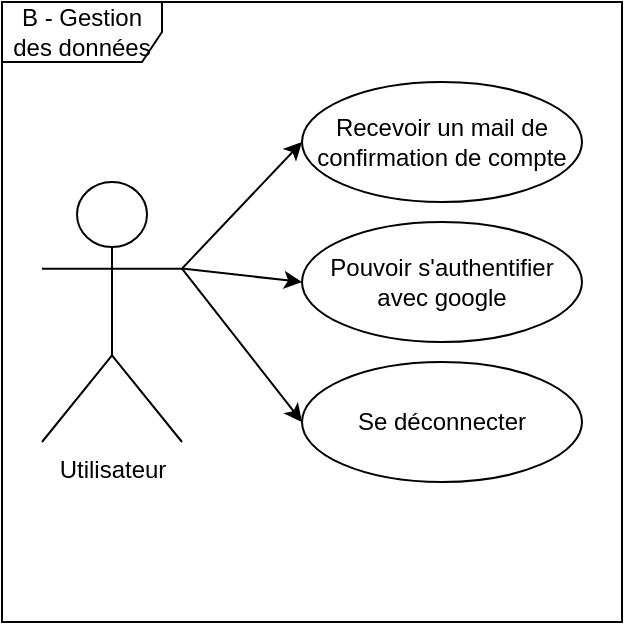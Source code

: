 <mxfile version="13.5.7" type="device" pages="3"><diagram id="6swxMEfh6hiUVC6s1yXE" name="Page-1"><mxGraphModel dx="580" dy="669" grid="1" gridSize="10" guides="1" tooltips="1" connect="1" arrows="1" fold="1" page="1" pageScale="1" pageWidth="827" pageHeight="1169" math="0" shadow="0"><root><mxCell id="0"/><mxCell id="1" parent="0"/><mxCell id="5opg7CFXybcpUIFSysN3-16" value="B - Gestion des données" style="shape=umlFrame;whiteSpace=wrap;html=1;width=80;height=30;" parent="1" vertex="1"><mxGeometry x="60" y="20" width="310" height="310" as="geometry"/></mxCell><mxCell id="5opg7CFXybcpUIFSysN3-1" value="Utilisateur" style="shape=umlActor;verticalLabelPosition=bottom;verticalAlign=top;html=1;outlineConnect=0;" parent="1" vertex="1"><mxGeometry x="80" y="110" width="70" height="130" as="geometry"/></mxCell><mxCell id="5opg7CFXybcpUIFSysN3-3" value="Recevoir un mail de confirmation de compte" style="ellipse;whiteSpace=wrap;html=1;" parent="1" vertex="1"><mxGeometry x="210" y="60" width="140" height="60" as="geometry"/></mxCell><mxCell id="5opg7CFXybcpUIFSysN3-6" value="Pouvoir s'authentifier avec google" style="ellipse;whiteSpace=wrap;html=1;" parent="1" vertex="1"><mxGeometry x="210" y="130" width="140" height="60" as="geometry"/></mxCell><mxCell id="5opg7CFXybcpUIFSysN3-7" value="Se déconnecter" style="ellipse;whiteSpace=wrap;html=1;" parent="1" vertex="1"><mxGeometry x="210" y="200" width="140" height="60" as="geometry"/></mxCell><mxCell id="5opg7CFXybcpUIFSysN3-11" value="" style="endArrow=classic;html=1;exitX=1;exitY=0.333;exitDx=0;exitDy=0;exitPerimeter=0;entryX=0;entryY=0.5;entryDx=0;entryDy=0;" parent="1" source="5opg7CFXybcpUIFSysN3-1" target="5opg7CFXybcpUIFSysN3-3" edge="1"><mxGeometry width="50" height="50" relative="1" as="geometry"><mxPoint x="120" y="460" as="sourcePoint"/><mxPoint x="170" y="410" as="targetPoint"/></mxGeometry></mxCell><mxCell id="5opg7CFXybcpUIFSysN3-12" value="" style="endArrow=classic;html=1;exitX=1;exitY=0.333;exitDx=0;exitDy=0;exitPerimeter=0;entryX=0;entryY=0.5;entryDx=0;entryDy=0;" parent="1" source="5opg7CFXybcpUIFSysN3-1" target="5opg7CFXybcpUIFSysN3-6" edge="1"><mxGeometry width="50" height="50" relative="1" as="geometry"><mxPoint x="160" y="410" as="sourcePoint"/><mxPoint x="210" y="360" as="targetPoint"/></mxGeometry></mxCell><mxCell id="5opg7CFXybcpUIFSysN3-13" value="" style="endArrow=classic;html=1;exitX=1;exitY=0.333;exitDx=0;exitDy=0;exitPerimeter=0;entryX=0;entryY=0.5;entryDx=0;entryDy=0;" parent="1" source="5opg7CFXybcpUIFSysN3-1" target="5opg7CFXybcpUIFSysN3-7" edge="1"><mxGeometry width="50" height="50" relative="1" as="geometry"><mxPoint x="190" y="430" as="sourcePoint"/><mxPoint x="240" y="380" as="targetPoint"/></mxGeometry></mxCell></root></mxGraphModel></diagram><diagram id="Q9iUofQansnDT-tSWcEb" name="Page-2"><mxGraphModel dx="580" dy="669" grid="1" gridSize="10" guides="1" tooltips="1" connect="1" arrows="1" fold="1" page="1" pageScale="1" pageWidth="827" pageHeight="1169" math="0" shadow="0"><root><mxCell id="B83hvAPrWSERQH_2rS-0-0"/><mxCell id="B83hvAPrWSERQH_2rS-0-1" parent="B83hvAPrWSERQH_2rS-0-0"/><mxCell id="B83hvAPrWSERQH_2rS-0-2" value="C - Gestion du dashboard" style="shape=umlFrame;whiteSpace=wrap;html=1;width=80;height=30;" parent="B83hvAPrWSERQH_2rS-0-1" vertex="1"><mxGeometry x="60" y="20" width="310" height="310" as="geometry"/></mxCell><mxCell id="B83hvAPrWSERQH_2rS-0-3" value="Utilisateur" style="shape=umlActor;verticalLabelPosition=bottom;verticalAlign=top;html=1;outlineConnect=0;" parent="B83hvAPrWSERQH_2rS-0-1" vertex="1"><mxGeometry x="80" y="110" width="70" height="130" as="geometry"/></mxCell><mxCell id="B83hvAPrWSERQH_2rS-0-4" value="Ajouter des widget" style="ellipse;whiteSpace=wrap;html=1;" parent="B83hvAPrWSERQH_2rS-0-1" vertex="1"><mxGeometry x="210" y="70" width="140" height="60" as="geometry"/></mxCell><mxCell id="B83hvAPrWSERQH_2rS-0-5" value="Enlever des widget" style="ellipse;whiteSpace=wrap;html=1;" parent="B83hvAPrWSERQH_2rS-0-1" vertex="1"><mxGeometry x="210" y="140" width="140" height="60" as="geometry"/></mxCell><mxCell id="B83hvAPrWSERQH_2rS-0-6" value="Se connecter a un widget" style="ellipse;whiteSpace=wrap;html=1;" parent="B83hvAPrWSERQH_2rS-0-1" vertex="1"><mxGeometry x="210" y="210" width="140" height="60" as="geometry"/></mxCell><mxCell id="B83hvAPrWSERQH_2rS-0-8" value="" style="endArrow=classic;html=1;exitX=1;exitY=0.333;exitDx=0;exitDy=0;exitPerimeter=0;entryX=0;entryY=0.5;entryDx=0;entryDy=0;" parent="B83hvAPrWSERQH_2rS-0-1" source="B83hvAPrWSERQH_2rS-0-3" target="B83hvAPrWSERQH_2rS-0-4" edge="1"><mxGeometry width="50" height="50" relative="1" as="geometry"><mxPoint x="120" y="460" as="sourcePoint"/><mxPoint x="170" y="410" as="targetPoint"/></mxGeometry></mxCell><mxCell id="B83hvAPrWSERQH_2rS-0-9" value="" style="endArrow=classic;html=1;exitX=1;exitY=0.333;exitDx=0;exitDy=0;exitPerimeter=0;entryX=0;entryY=0.5;entryDx=0;entryDy=0;" parent="B83hvAPrWSERQH_2rS-0-1" source="B83hvAPrWSERQH_2rS-0-3" target="B83hvAPrWSERQH_2rS-0-5" edge="1"><mxGeometry width="50" height="50" relative="1" as="geometry"><mxPoint x="160" y="410" as="sourcePoint"/><mxPoint x="210" y="360" as="targetPoint"/></mxGeometry></mxCell><mxCell id="B83hvAPrWSERQH_2rS-0-10" value="" style="endArrow=classic;html=1;exitX=1;exitY=0.333;exitDx=0;exitDy=0;exitPerimeter=0;entryX=0;entryY=0.5;entryDx=0;entryDy=0;" parent="B83hvAPrWSERQH_2rS-0-1" source="B83hvAPrWSERQH_2rS-0-3" target="B83hvAPrWSERQH_2rS-0-6" edge="1"><mxGeometry width="50" height="50" relative="1" as="geometry"><mxPoint x="190" y="430" as="sourcePoint"/><mxPoint x="240" y="380" as="targetPoint"/></mxGeometry></mxCell></root></mxGraphModel></diagram><diagram id="ldc9r5ICfYy_ZdHqmaHq" name="Page-3"><mxGraphModel dx="1327" dy="663" grid="1" gridSize="10" guides="1" tooltips="1" connect="1" arrows="1" fold="1" page="1" pageScale="1" pageWidth="827" pageHeight="1169" math="0" shadow="0"><root><mxCell id="9MKSrpscjoEYZgvI0KtR-0"/><mxCell id="9MKSrpscjoEYZgvI0KtR-1" parent="9MKSrpscjoEYZgvI0KtR-0"/><mxCell id="9MKSrpscjoEYZgvI0KtR-2" value="D - Widget" style="shape=umlFrame;whiteSpace=wrap;html=1;width=80;height=30;" parent="9MKSrpscjoEYZgvI0KtR-1" vertex="1"><mxGeometry x="60" y="20" width="310" height="310" as="geometry"/></mxCell><mxCell id="9MKSrpscjoEYZgvI0KtR-3" value="Utilisateur" style="shape=umlActor;verticalLabelPosition=bottom;verticalAlign=top;html=1;outlineConnect=0;" parent="9MKSrpscjoEYZgvI0KtR-1" vertex="1"><mxGeometry x="80" y="110" width="70" height="130" as="geometry"/></mxCell><mxCell id="9MKSrpscjoEYZgvI0KtR-5" value="Avoir des informations grâce a des widgets" style="ellipse;whiteSpace=wrap;html=1;" parent="9MKSrpscjoEYZgvI0KtR-1" vertex="1"><mxGeometry x="210" y="110" width="140" height="60" as="geometry"/></mxCell><mxCell id="9MKSrpscjoEYZgvI0KtR-6" value="Pouvoir faire défiler leurs informations" style="ellipse;whiteSpace=wrap;html=1;" parent="9MKSrpscjoEYZgvI0KtR-1" vertex="1"><mxGeometry x="210" y="180" width="140" height="60" as="geometry"/></mxCell><mxCell id="9MKSrpscjoEYZgvI0KtR-9" value="" style="endArrow=classic;html=1;exitX=1;exitY=0.333;exitDx=0;exitDy=0;exitPerimeter=0;entryX=0;entryY=0.5;entryDx=0;entryDy=0;" parent="9MKSrpscjoEYZgvI0KtR-1" source="9MKSrpscjoEYZgvI0KtR-3" target="9MKSrpscjoEYZgvI0KtR-5" edge="1"><mxGeometry width="50" height="50" relative="1" as="geometry"><mxPoint x="160" y="410" as="sourcePoint"/><mxPoint x="210" y="360" as="targetPoint"/></mxGeometry></mxCell><mxCell id="9MKSrpscjoEYZgvI0KtR-10" value="" style="endArrow=classic;html=1;exitX=1;exitY=0.333;exitDx=0;exitDy=0;exitPerimeter=0;entryX=0;entryY=0.5;entryDx=0;entryDy=0;" parent="9MKSrpscjoEYZgvI0KtR-1" source="9MKSrpscjoEYZgvI0KtR-3" target="9MKSrpscjoEYZgvI0KtR-6" edge="1"><mxGeometry width="50" height="50" relative="1" as="geometry"><mxPoint x="190" y="430" as="sourcePoint"/><mxPoint x="240" y="380" as="targetPoint"/></mxGeometry></mxCell></root></mxGraphModel></diagram></mxfile>